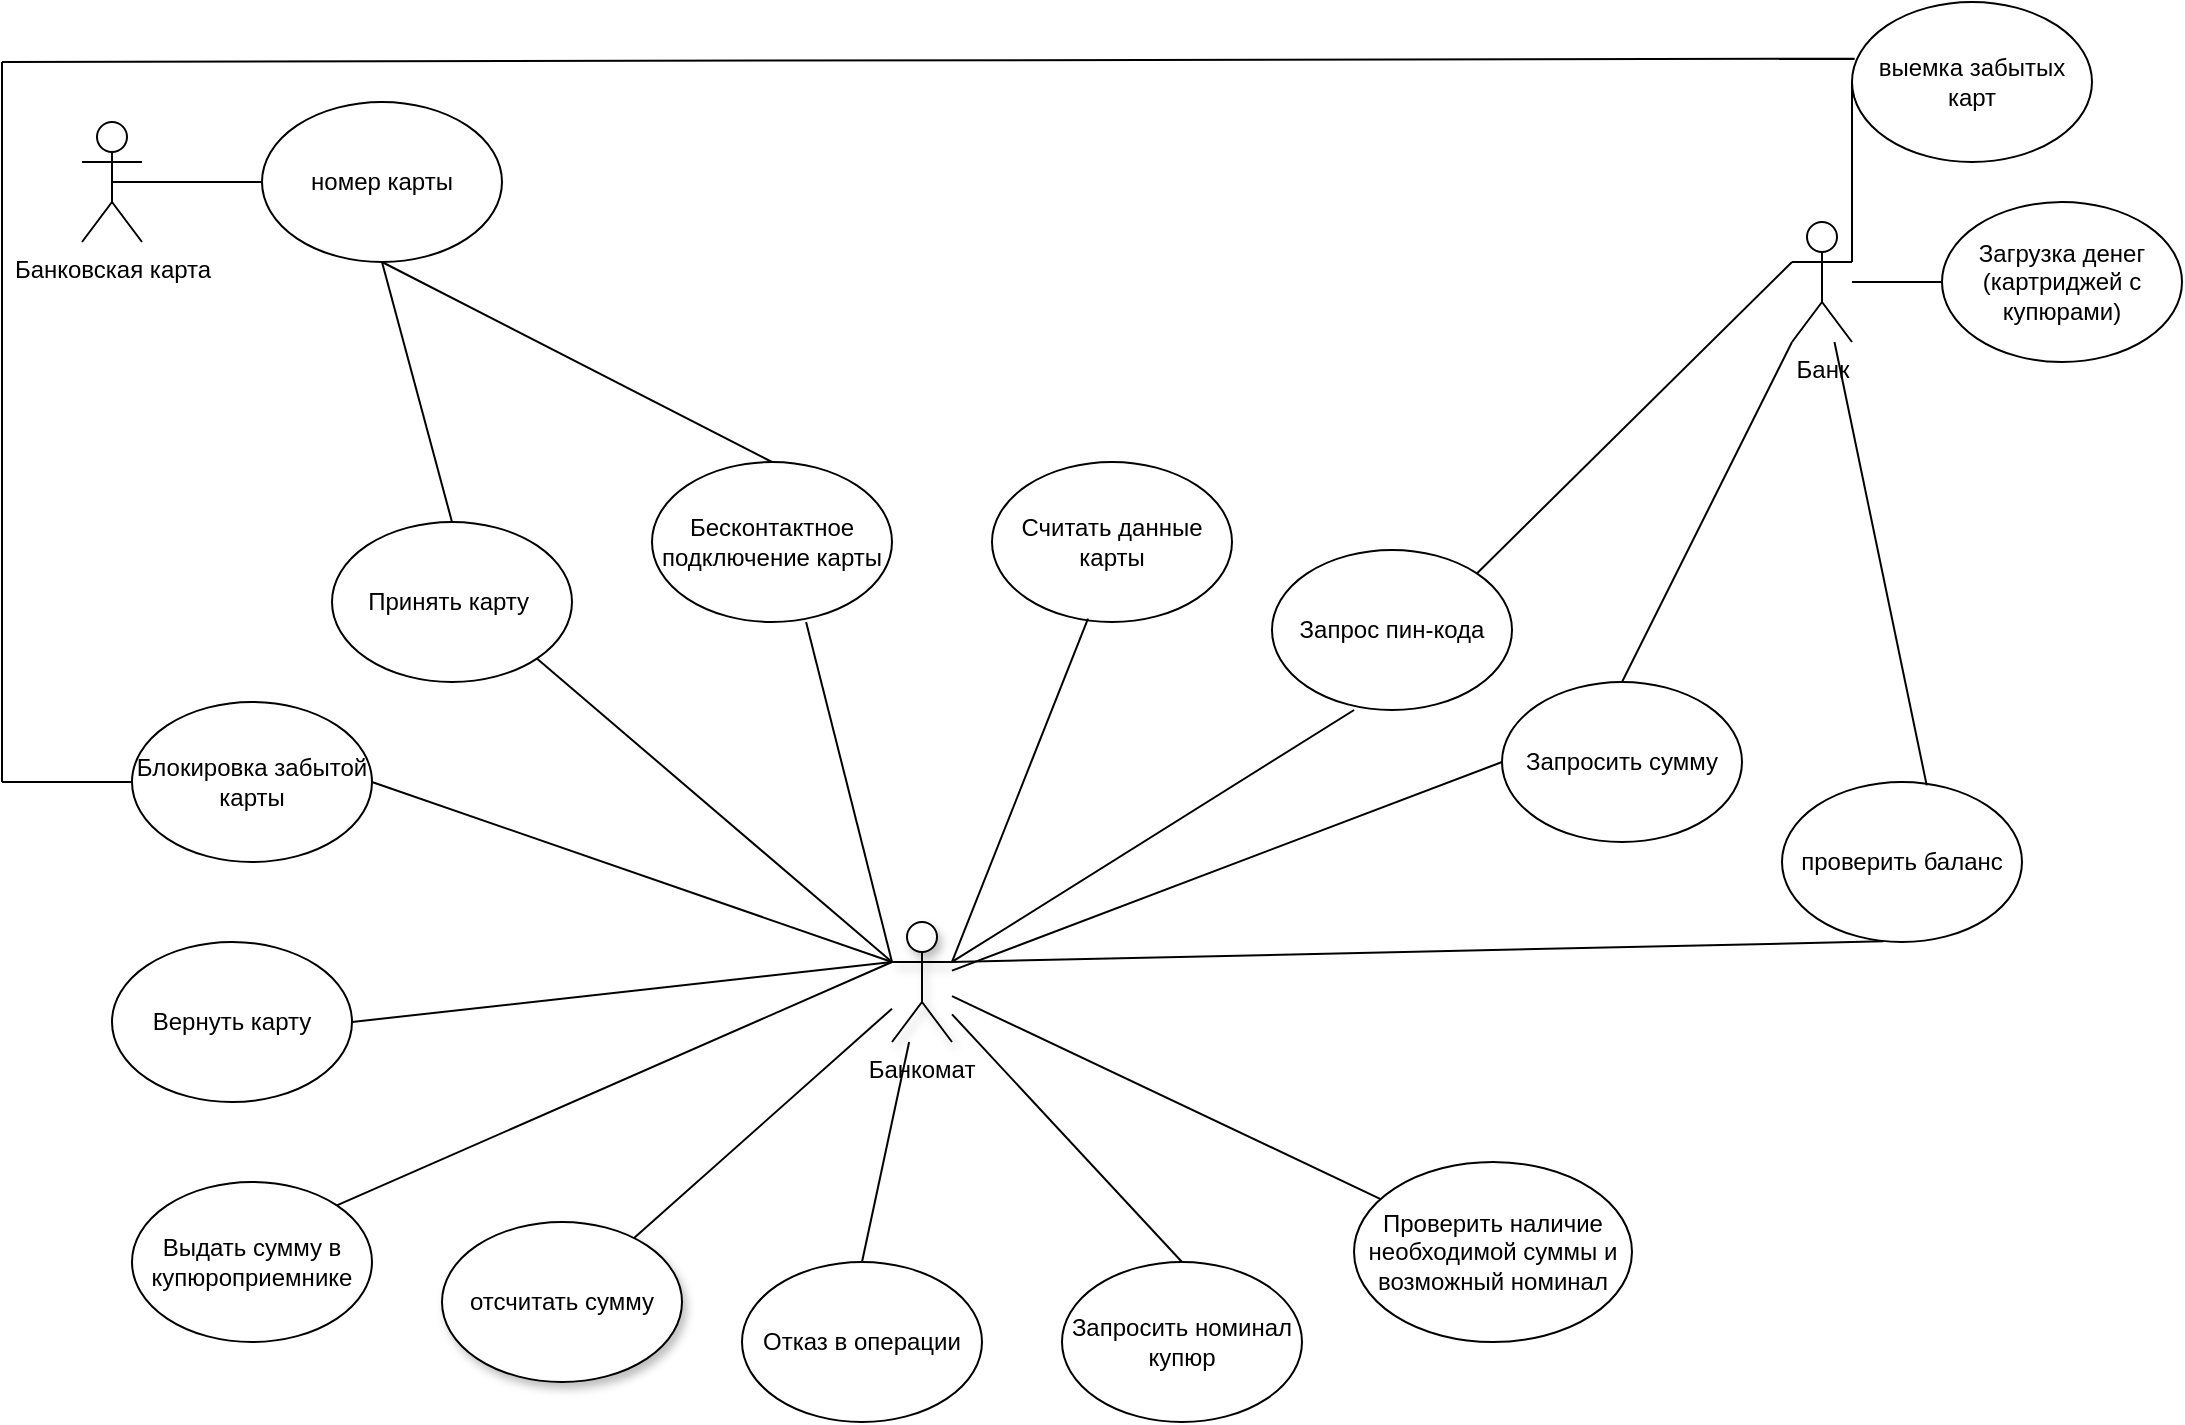 <mxfile version="17.4.6" type="github">
  <diagram id="7_X4Hh6B62P0qPhFVUl6" name="Page-1">
    <mxGraphModel dx="1299" dy="631" grid="1" gridSize="10" guides="1" tooltips="1" connect="1" arrows="1" fold="1" page="1" pageScale="1" pageWidth="1169" pageHeight="827" math="0" shadow="0">
      <root>
        <mxCell id="0" />
        <mxCell id="1" parent="0" />
        <mxCell id="nqmLzKfYKL57ut2RmB0K-4" value="Принять карту&amp;nbsp;" style="ellipse;whiteSpace=wrap;html=1;" parent="1" vertex="1">
          <mxGeometry x="235" y="270" width="120" height="80" as="geometry" />
        </mxCell>
        <mxCell id="nqmLzKfYKL57ut2RmB0K-5" value="Бесконтактное подключение карты" style="ellipse;whiteSpace=wrap;html=1;" parent="1" vertex="1">
          <mxGeometry x="395" y="240" width="120" height="80" as="geometry" />
        </mxCell>
        <mxCell id="nqmLzKfYKL57ut2RmB0K-6" value="Запрос пин-кода" style="ellipse;whiteSpace=wrap;html=1;" parent="1" vertex="1">
          <mxGeometry x="705" y="284" width="120" height="80" as="geometry" />
        </mxCell>
        <mxCell id="nqmLzKfYKL57ut2RmB0K-11" value="Запросить номинал купюр" style="ellipse;whiteSpace=wrap;html=1;" parent="1" vertex="1">
          <mxGeometry x="600" y="640" width="120" height="80" as="geometry" />
        </mxCell>
        <mxCell id="nqmLzKfYKL57ut2RmB0K-12" value="Запросить сумму" style="ellipse;whiteSpace=wrap;html=1;" parent="1" vertex="1">
          <mxGeometry x="820" y="350" width="120" height="80" as="geometry" />
        </mxCell>
        <mxCell id="nqmLzKfYKL57ut2RmB0K-13" value="Загрузка денег (картриджей с купюрами)" style="ellipse;whiteSpace=wrap;html=1;" parent="1" vertex="1">
          <mxGeometry x="1040" y="110" width="120" height="80" as="geometry" />
        </mxCell>
        <mxCell id="nqmLzKfYKL57ut2RmB0K-16" value="выемка забытых карт" style="ellipse;whiteSpace=wrap;html=1;" parent="1" vertex="1">
          <mxGeometry x="995" y="10" width="120" height="80" as="geometry" />
        </mxCell>
        <mxCell id="nqmLzKfYKL57ut2RmB0K-20" value="проверить баланс" style="ellipse;whiteSpace=wrap;html=1;" parent="1" vertex="1">
          <mxGeometry x="960" y="400" width="120" height="80" as="geometry" />
        </mxCell>
        <mxCell id="nqmLzKfYKL57ut2RmB0K-22" value="Вернуть карту" style="ellipse;whiteSpace=wrap;html=1;" parent="1" vertex="1">
          <mxGeometry x="125" y="480" width="120" height="80" as="geometry" />
        </mxCell>
        <mxCell id="nqmLzKfYKL57ut2RmB0K-29" value="Банкомат" style="shape=umlActor;verticalLabelPosition=bottom;verticalAlign=top;html=1;shadow=1;fillOpacity=100;whiteSpace=wrap;" parent="1" vertex="1">
          <mxGeometry x="515" y="470" width="30" height="60" as="geometry" />
        </mxCell>
        <mxCell id="nqmLzKfYKL57ut2RmB0K-34" value="" style="endArrow=none;html=1;rounded=0;entryX=1;entryY=0.333;entryDx=0;entryDy=0;entryPerimeter=0;exitX=0;exitY=0.5;exitDx=0;exitDy=0;" parent="1" source="nqmLzKfYKL57ut2RmB0K-16" target="flpm-r9pyvqwoOaEQ0of-6" edge="1">
          <mxGeometry width="50" height="50" relative="1" as="geometry">
            <mxPoint x="975" y="130" as="sourcePoint" />
            <mxPoint x="1195" y="710" as="targetPoint" />
          </mxGeometry>
        </mxCell>
        <mxCell id="nqmLzKfYKL57ut2RmB0K-35" value="" style="endArrow=none;html=1;rounded=0;exitX=0;exitY=0.5;exitDx=0;exitDy=0;" parent="1" source="nqmLzKfYKL57ut2RmB0K-13" target="flpm-r9pyvqwoOaEQ0of-6" edge="1">
          <mxGeometry width="50" height="50" relative="1" as="geometry">
            <mxPoint x="1105" y="790" as="sourcePoint" />
            <mxPoint x="1205" y="720" as="targetPoint" />
          </mxGeometry>
        </mxCell>
        <mxCell id="nqmLzKfYKL57ut2RmB0K-37" value="" style="endArrow=none;html=1;rounded=0;exitX=1;exitY=1;exitDx=0;exitDy=0;entryX=0;entryY=0.333;entryDx=0;entryDy=0;entryPerimeter=0;" parent="1" source="nqmLzKfYKL57ut2RmB0K-4" target="nqmLzKfYKL57ut2RmB0K-29" edge="1">
          <mxGeometry width="50" height="50" relative="1" as="geometry">
            <mxPoint x="345" y="530" as="sourcePoint" />
            <mxPoint x="375" y="480" as="targetPoint" />
          </mxGeometry>
        </mxCell>
        <mxCell id="nqmLzKfYKL57ut2RmB0K-38" value="" style="endArrow=none;html=1;rounded=0;entryX=0.642;entryY=1;entryDx=0;entryDy=0;entryPerimeter=0;exitX=0;exitY=0.333;exitDx=0;exitDy=0;exitPerimeter=0;" parent="1" source="nqmLzKfYKL57ut2RmB0K-29" target="nqmLzKfYKL57ut2RmB0K-5" edge="1">
          <mxGeometry width="50" height="50" relative="1" as="geometry">
            <mxPoint x="405" y="460" as="sourcePoint" />
            <mxPoint x="445" y="420" as="targetPoint" />
          </mxGeometry>
        </mxCell>
        <mxCell id="nqmLzKfYKL57ut2RmB0K-39" value="" style="endArrow=none;html=1;rounded=0;entryX=0.342;entryY=1;entryDx=0;entryDy=0;entryPerimeter=0;exitX=1;exitY=0.333;exitDx=0;exitDy=0;exitPerimeter=0;" parent="1" source="nqmLzKfYKL57ut2RmB0K-29" target="nqmLzKfYKL57ut2RmB0K-6" edge="1">
          <mxGeometry width="50" height="50" relative="1" as="geometry">
            <mxPoint x="435" y="460" as="sourcePoint" />
            <mxPoint x="485" y="400" as="targetPoint" />
          </mxGeometry>
        </mxCell>
        <mxCell id="nqmLzKfYKL57ut2RmB0K-40" value="" style="endArrow=none;html=1;rounded=0;entryX=0.422;entryY=0.996;entryDx=0;entryDy=0;entryPerimeter=0;exitX=1;exitY=0.333;exitDx=0;exitDy=0;exitPerimeter=0;" parent="1" source="nqmLzKfYKL57ut2RmB0K-29" target="nqmLzKfYKL57ut2RmB0K-20" edge="1">
          <mxGeometry width="50" height="50" relative="1" as="geometry">
            <mxPoint x="435" y="470" as="sourcePoint" />
            <mxPoint x="655" y="380" as="targetPoint" />
          </mxGeometry>
        </mxCell>
        <mxCell id="nqmLzKfYKL57ut2RmB0K-47" value="" style="endArrow=none;html=1;rounded=0;exitX=1;exitY=0.5;exitDx=0;exitDy=0;entryX=0;entryY=0.333;entryDx=0;entryDy=0;entryPerimeter=0;" parent="1" source="nqmLzKfYKL57ut2RmB0K-22" target="nqmLzKfYKL57ut2RmB0K-29" edge="1">
          <mxGeometry width="50" height="50" relative="1" as="geometry">
            <mxPoint x="535" y="660" as="sourcePoint" />
            <mxPoint x="375" y="510" as="targetPoint" />
          </mxGeometry>
        </mxCell>
        <mxCell id="nqmLzKfYKL57ut2RmB0K-50" value="" style="endArrow=none;html=1;rounded=0;exitX=0;exitY=0.5;exitDx=0;exitDy=0;" parent="1" source="nqmLzKfYKL57ut2RmB0K-12" target="nqmLzKfYKL57ut2RmB0K-29" edge="1">
          <mxGeometry width="50" height="50" relative="1" as="geometry">
            <mxPoint x="475" y="710" as="sourcePoint" />
            <mxPoint x="435" y="560" as="targetPoint" />
          </mxGeometry>
        </mxCell>
        <mxCell id="nqmLzKfYKL57ut2RmB0K-51" value="" style="endArrow=none;html=1;rounded=0;exitX=0.5;exitY=0;exitDx=0;exitDy=0;" parent="1" source="nqmLzKfYKL57ut2RmB0K-11" target="nqmLzKfYKL57ut2RmB0K-29" edge="1">
          <mxGeometry width="50" height="50" relative="1" as="geometry">
            <mxPoint x="535" y="660" as="sourcePoint" />
            <mxPoint x="415" y="560" as="targetPoint" />
          </mxGeometry>
        </mxCell>
        <mxCell id="nqmLzKfYKL57ut2RmB0K-55" value="отсчитать сумму" style="ellipse;whiteSpace=wrap;html=1;shadow=1;" parent="1" vertex="1">
          <mxGeometry x="290" y="620" width="120" height="80" as="geometry" />
        </mxCell>
        <mxCell id="nqmLzKfYKL57ut2RmB0K-56" value="" style="endArrow=none;html=1;rounded=0;" parent="1" source="nqmLzKfYKL57ut2RmB0K-55" target="nqmLzKfYKL57ut2RmB0K-29" edge="1">
          <mxGeometry width="50" height="50" relative="1" as="geometry">
            <mxPoint x="195" y="660" as="sourcePoint" />
            <mxPoint x="375" y="530" as="targetPoint" />
          </mxGeometry>
        </mxCell>
        <mxCell id="flpm-r9pyvqwoOaEQ0of-5" value="Банковская карта" style="shape=umlActor;verticalLabelPosition=bottom;verticalAlign=top;html=1;outlineConnect=0;" parent="1" vertex="1">
          <mxGeometry x="110" y="70" width="30" height="60" as="geometry" />
        </mxCell>
        <mxCell id="flpm-r9pyvqwoOaEQ0of-6" value="Банк" style="shape=umlActor;verticalLabelPosition=bottom;verticalAlign=top;html=1;outlineConnect=0;" parent="1" vertex="1">
          <mxGeometry x="965" y="120" width="30" height="60" as="geometry" />
        </mxCell>
        <mxCell id="flpm-r9pyvqwoOaEQ0of-8" value="номер карты" style="ellipse;whiteSpace=wrap;html=1;" parent="1" vertex="1">
          <mxGeometry x="200" y="60" width="120" height="80" as="geometry" />
        </mxCell>
        <mxCell id="flpm-r9pyvqwoOaEQ0of-11" value="" style="endArrow=none;html=1;rounded=0;entryX=0;entryY=0.5;entryDx=0;entryDy=0;exitX=0.5;exitY=0.5;exitDx=0;exitDy=0;exitPerimeter=0;" parent="1" source="flpm-r9pyvqwoOaEQ0of-5" target="flpm-r9pyvqwoOaEQ0of-8" edge="1">
          <mxGeometry width="50" height="50" relative="1" as="geometry">
            <mxPoint x="135" y="100" as="sourcePoint" />
            <mxPoint x="185" y="50" as="targetPoint" />
          </mxGeometry>
        </mxCell>
        <mxCell id="flpm-r9pyvqwoOaEQ0of-18" value="Блокировка забытой карты" style="ellipse;whiteSpace=wrap;html=1;" parent="1" vertex="1">
          <mxGeometry x="135" y="360" width="120" height="80" as="geometry" />
        </mxCell>
        <mxCell id="flpm-r9pyvqwoOaEQ0of-19" value="" style="endArrow=none;html=1;rounded=0;entryX=1;entryY=0.5;entryDx=0;entryDy=0;exitX=0;exitY=0.333;exitDx=0;exitDy=0;exitPerimeter=0;" parent="1" source="nqmLzKfYKL57ut2RmB0K-29" target="flpm-r9pyvqwoOaEQ0of-18" edge="1">
          <mxGeometry width="50" height="50" relative="1" as="geometry">
            <mxPoint x="395" y="490" as="sourcePoint" />
            <mxPoint x="725" y="390" as="targetPoint" />
          </mxGeometry>
        </mxCell>
        <mxCell id="flpm-r9pyvqwoOaEQ0of-21" value="" style="endArrow=none;html=1;rounded=0;exitX=1;exitY=0;exitDx=0;exitDy=0;entryX=0;entryY=0.333;entryDx=0;entryDy=0;entryPerimeter=0;" parent="1" source="nqmLzKfYKL57ut2RmB0K-6" target="flpm-r9pyvqwoOaEQ0of-6" edge="1">
          <mxGeometry width="50" height="50" relative="1" as="geometry">
            <mxPoint x="780" y="180" as="sourcePoint" />
            <mxPoint x="830" y="130" as="targetPoint" />
          </mxGeometry>
        </mxCell>
        <mxCell id="flpm-r9pyvqwoOaEQ0of-22" value="" style="endArrow=none;html=1;rounded=0;exitX=0.603;exitY=0.021;exitDx=0;exitDy=0;exitPerimeter=0;" parent="1" source="nqmLzKfYKL57ut2RmB0K-20" target="flpm-r9pyvqwoOaEQ0of-6" edge="1">
          <mxGeometry width="50" height="50" relative="1" as="geometry">
            <mxPoint x="675" y="390" as="sourcePoint" />
            <mxPoint x="825" y="150" as="targetPoint" />
          </mxGeometry>
        </mxCell>
        <mxCell id="flpm-r9pyvqwoOaEQ0of-23" value="Выдать сумму в купюроприемнике" style="ellipse;whiteSpace=wrap;html=1;" parent="1" vertex="1">
          <mxGeometry x="135" y="600" width="120" height="80" as="geometry" />
        </mxCell>
        <mxCell id="flpm-r9pyvqwoOaEQ0of-25" value="" style="endArrow=none;html=1;rounded=0;exitX=1;exitY=0;exitDx=0;exitDy=0;entryX=0;entryY=0.333;entryDx=0;entryDy=0;entryPerimeter=0;" parent="1" source="flpm-r9pyvqwoOaEQ0of-23" target="nqmLzKfYKL57ut2RmB0K-29" edge="1">
          <mxGeometry width="50" height="50" relative="1" as="geometry">
            <mxPoint x="255" y="610" as="sourcePoint" />
            <mxPoint x="375" y="520" as="targetPoint" />
          </mxGeometry>
        </mxCell>
        <mxCell id="flpm-r9pyvqwoOaEQ0of-26" value="" style="endArrow=none;html=1;rounded=0;entryX=0.5;entryY=1;entryDx=0;entryDy=0;exitX=0.5;exitY=0;exitDx=0;exitDy=0;" parent="1" source="nqmLzKfYKL57ut2RmB0K-4" target="flpm-r9pyvqwoOaEQ0of-8" edge="1">
          <mxGeometry width="50" height="50" relative="1" as="geometry">
            <mxPoint x="200" y="290" as="sourcePoint" />
            <mxPoint x="250" y="240" as="targetPoint" />
          </mxGeometry>
        </mxCell>
        <mxCell id="flpm-r9pyvqwoOaEQ0of-27" value="" style="endArrow=none;html=1;rounded=0;exitX=0.5;exitY=0;exitDx=0;exitDy=0;entryX=0.5;entryY=1;entryDx=0;entryDy=0;" parent="1" source="nqmLzKfYKL57ut2RmB0K-5" target="flpm-r9pyvqwoOaEQ0of-8" edge="1">
          <mxGeometry width="50" height="50" relative="1" as="geometry">
            <mxPoint x="315" y="210" as="sourcePoint" />
            <mxPoint x="275" y="140" as="targetPoint" />
          </mxGeometry>
        </mxCell>
        <mxCell id="flpm-r9pyvqwoOaEQ0of-28" value="Считать данные карты" style="ellipse;whiteSpace=wrap;html=1;" parent="1" vertex="1">
          <mxGeometry x="565" y="240" width="120" height="80" as="geometry" />
        </mxCell>
        <mxCell id="flpm-r9pyvqwoOaEQ0of-29" value="" style="endArrow=none;html=1;rounded=0;entryX=0.4;entryY=0.979;entryDx=0;entryDy=0;entryPerimeter=0;exitX=1;exitY=0.333;exitDx=0;exitDy=0;exitPerimeter=0;" parent="1" source="nqmLzKfYKL57ut2RmB0K-29" target="flpm-r9pyvqwoOaEQ0of-28" edge="1">
          <mxGeometry width="50" height="50" relative="1" as="geometry">
            <mxPoint x="425" y="450" as="sourcePoint" />
            <mxPoint x="485" y="310" as="targetPoint" />
          </mxGeometry>
        </mxCell>
        <mxCell id="flpm-r9pyvqwoOaEQ0of-30" value="Проверить наличие необходимой суммы и возможный номинал" style="ellipse;whiteSpace=wrap;html=1;" parent="1" vertex="1">
          <mxGeometry x="746" y="590" width="139" height="90" as="geometry" />
        </mxCell>
        <mxCell id="flpm-r9pyvqwoOaEQ0of-31" value="" style="endArrow=none;html=1;rounded=0;" parent="1" source="flpm-r9pyvqwoOaEQ0of-30" target="nqmLzKfYKL57ut2RmB0K-29" edge="1">
          <mxGeometry width="50" height="50" relative="1" as="geometry">
            <mxPoint x="355" y="700" as="sourcePoint" />
            <mxPoint x="405" y="650" as="targetPoint" />
          </mxGeometry>
        </mxCell>
        <mxCell id="flpm-r9pyvqwoOaEQ0of-32" value="Отказ в операции" style="ellipse;whiteSpace=wrap;html=1;" parent="1" vertex="1">
          <mxGeometry x="440" y="640" width="120" height="80" as="geometry" />
        </mxCell>
        <mxCell id="flpm-r9pyvqwoOaEQ0of-33" value="" style="endArrow=none;html=1;rounded=0;exitX=0.5;exitY=0;exitDx=0;exitDy=0;" parent="1" source="flpm-r9pyvqwoOaEQ0of-32" target="nqmLzKfYKL57ut2RmB0K-29" edge="1">
          <mxGeometry width="50" height="50" relative="1" as="geometry">
            <mxPoint x="425" y="600" as="sourcePoint" />
            <mxPoint x="475" y="550" as="targetPoint" />
          </mxGeometry>
        </mxCell>
        <mxCell id="flpm-r9pyvqwoOaEQ0of-35" value="" style="endArrow=none;html=1;rounded=0;entryX=0;entryY=1;entryDx=0;entryDy=0;entryPerimeter=0;exitX=0.5;exitY=0;exitDx=0;exitDy=0;" parent="1" target="flpm-r9pyvqwoOaEQ0of-6" edge="1" source="nqmLzKfYKL57ut2RmB0K-12">
          <mxGeometry width="50" height="50" relative="1" as="geometry">
            <mxPoint x="925" y="364" as="sourcePoint" />
            <mxPoint x="975" y="314" as="targetPoint" />
          </mxGeometry>
        </mxCell>
        <mxCell id="flpm-r9pyvqwoOaEQ0of-38" value="" style="endArrow=none;html=1;rounded=0;entryX=0.011;entryY=0.354;entryDx=0;entryDy=0;entryPerimeter=0;" parent="1" target="nqmLzKfYKL57ut2RmB0K-16" edge="1">
          <mxGeometry width="50" height="50" relative="1" as="geometry">
            <mxPoint x="70" y="40" as="sourcePoint" />
            <mxPoint x="610" y="180" as="targetPoint" />
          </mxGeometry>
        </mxCell>
        <mxCell id="flpm-r9pyvqwoOaEQ0of-39" value="" style="endArrow=none;html=1;rounded=0;" parent="1" edge="1">
          <mxGeometry width="50" height="50" relative="1" as="geometry">
            <mxPoint x="70" y="400" as="sourcePoint" />
            <mxPoint x="70" y="40" as="targetPoint" />
          </mxGeometry>
        </mxCell>
        <mxCell id="flpm-r9pyvqwoOaEQ0of-40" value="" style="endArrow=none;html=1;rounded=0;entryX=0;entryY=0.5;entryDx=0;entryDy=0;" parent="1" target="flpm-r9pyvqwoOaEQ0of-18" edge="1">
          <mxGeometry width="50" height="50" relative="1" as="geometry">
            <mxPoint x="70" y="400" as="sourcePoint" />
            <mxPoint x="110" y="370" as="targetPoint" />
          </mxGeometry>
        </mxCell>
      </root>
    </mxGraphModel>
  </diagram>
</mxfile>
